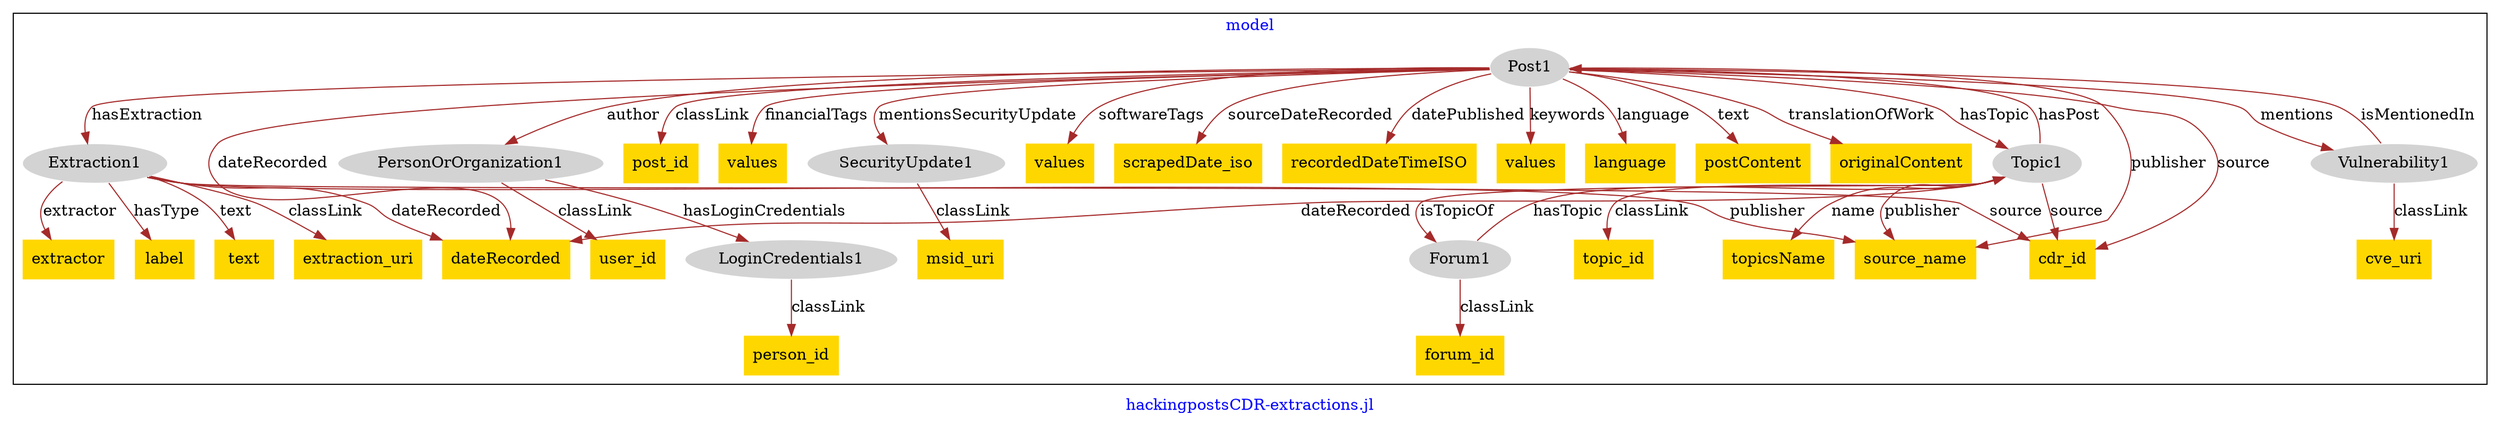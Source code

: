 digraph n0 {
fontcolor="blue"
remincross="true"
label="hackingpostsCDR-extractions.jl"
subgraph cluster {
label="model"
n2[style="filled",color="white",fillcolor="lightgray",label="Extraction1"];
n3[shape="plaintext",style="filled",fillcolor="gold",label="extraction_uri"];
n4[shape="plaintext",style="filled",fillcolor="gold",label="dateRecorded"];
n5[shape="plaintext",style="filled",fillcolor="gold",label="extractor"];
n6[shape="plaintext",style="filled",fillcolor="gold",label="label"];
n7[shape="plaintext",style="filled",fillcolor="gold",label="text"];
n8[style="filled",color="white",fillcolor="lightgray",label="Forum1"];
n9[shape="plaintext",style="filled",fillcolor="gold",label="forum_id"];
n10[style="filled",color="white",fillcolor="lightgray",label="LoginCredentials1"];
n11[shape="plaintext",style="filled",fillcolor="gold",label="person_id"];
n12[style="filled",color="white",fillcolor="lightgray",label="PersonOrOrganization1"];
n13[shape="plaintext",style="filled",fillcolor="gold",label="user_id"];
n14[style="filled",color="white",fillcolor="lightgray",label="Post1"];
n15[shape="plaintext",style="filled",fillcolor="gold",label="post_id"];
n16[shape="plaintext",style="filled",fillcolor="gold",label="values"];
n17[style="filled",color="white",fillcolor="lightgray",label="SecurityUpdate1"];
n18[shape="plaintext",style="filled",fillcolor="gold",label="values"];
n19[shape="plaintext",style="filled",fillcolor="gold",label="scrapedDate_iso"];
n20[shape="plaintext",style="filled",fillcolor="gold",label="recordedDateTimeISO"];
n21[shape="plaintext",style="filled",fillcolor="gold",label="values"];
n22[shape="plaintext",style="filled",fillcolor="gold",label="language"];
n23[shape="plaintext",style="filled",fillcolor="gold",label="postContent"];
n24[shape="plaintext",style="filled",fillcolor="gold",label="originalContent"];
n25[shape="plaintext",style="filled",fillcolor="gold",label="msid_uri"];
n26[style="filled",color="white",fillcolor="lightgray",label="Topic1"];
n27[shape="plaintext",style="filled",fillcolor="gold",label="topic_id"];
n28[shape="plaintext",style="filled",fillcolor="gold",label="topicsName"];
n29[style="filled",color="white",fillcolor="lightgray",label="Vulnerability1"];
n30[shape="plaintext",style="filled",fillcolor="gold",label="cve_uri"];
n31[shape="plaintext",style="filled",fillcolor="gold",label="source_name"];
n32[shape="plaintext",style="filled",fillcolor="gold",label="cdr_id"];
}
n2 -> n3[color="brown",fontcolor="black",label="classLink"]
n2 -> n4[color="brown",fontcolor="black",label="dateRecorded"]
n2 -> n5[color="brown",fontcolor="black",label="extractor"]
n2 -> n6[color="brown",fontcolor="black",label="hasType"]
n2 -> n7[color="brown",fontcolor="black",label="text"]
n8 -> n9[color="brown",fontcolor="black",label="classLink"]
n10 -> n11[color="brown",fontcolor="black",label="classLink"]
n12 -> n13[color="brown",fontcolor="black",label="classLink"]
n14 -> n15[color="brown",fontcolor="black",label="classLink"]
n14 -> n16[color="brown",fontcolor="black",label="financialTags"]
n14 -> n17[color="brown",fontcolor="black",label="mentionsSecurityUpdate"]
n14 -> n18[color="brown",fontcolor="black",label="softwareTags"]
n14 -> n19[color="brown",fontcolor="black",label="sourceDateRecorded"]
n14 -> n20[color="brown",fontcolor="black",label="datePublished"]
n14 -> n21[color="brown",fontcolor="black",label="keywords"]
n14 -> n22[color="brown",fontcolor="black",label="language"]
n14 -> n23[color="brown",fontcolor="black",label="text"]
n14 -> n24[color="brown",fontcolor="black",label="translationOfWork"]
n17 -> n25[color="brown",fontcolor="black",label="classLink"]
n26 -> n27[color="brown",fontcolor="black",label="classLink"]
n26 -> n4[color="brown",fontcolor="black",label="dateRecorded"]
n26 -> n28[color="brown",fontcolor="black",label="name"]
n29 -> n30[color="brown",fontcolor="black",label="classLink"]
n14 -> n26[color="brown",fontcolor="black",label="hasTopic"]
n2 -> n31[color="brown",fontcolor="black",label="publisher"]
n14 -> n12[color="brown",fontcolor="black",label="author"]
n29 -> n14[color="brown",fontcolor="black",label="isMentionedIn"]
n14 -> n29[color="brown",fontcolor="black",label="mentions"]
n14 -> n4[color="brown",fontcolor="black",label="dateRecorded"]
n12 -> n10[color="brown",fontcolor="black",label="hasLoginCredentials"]
n14 -> n31[color="brown",fontcolor="black",label="publisher"]
n26 -> n32[color="brown",fontcolor="black",label="source"]
n26 -> n14[color="brown",fontcolor="black",label="hasPost"]
n2 -> n32[color="brown",fontcolor="black",label="source"]
n26 -> n8[color="brown",fontcolor="black",label="isTopicOf"]
n14 -> n32[color="brown",fontcolor="black",label="source"]
n26 -> n31[color="brown",fontcolor="black",label="publisher"]
n8 -> n26[color="brown",fontcolor="black",label="hasTopic"]
n14 -> n2[color="brown",fontcolor="black",label="hasExtraction"]
}
